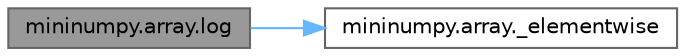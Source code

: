 digraph "mininumpy.array.log"
{
 // LATEX_PDF_SIZE
  bgcolor="transparent";
  edge [fontname=Helvetica,fontsize=10,labelfontname=Helvetica,labelfontsize=10];
  node [fontname=Helvetica,fontsize=10,shape=box,height=0.2,width=0.4];
  rankdir="LR";
  Node1 [id="Node000001",label="mininumpy.array.log",height=0.2,width=0.4,color="gray40", fillcolor="grey60", style="filled", fontcolor="black",tooltip=" "];
  Node1 -> Node2 [id="edge1_Node000001_Node000002",color="steelblue1",style="solid",tooltip=" "];
  Node2 [id="Node000002",label="mininumpy.array._elementwise",height=0.2,width=0.4,color="grey40", fillcolor="white", style="filled",URL="$namespacemininumpy_1_1array.html#a6599947a1d2e7fbb010e3e23cdaad0da",tooltip=" "];
}

